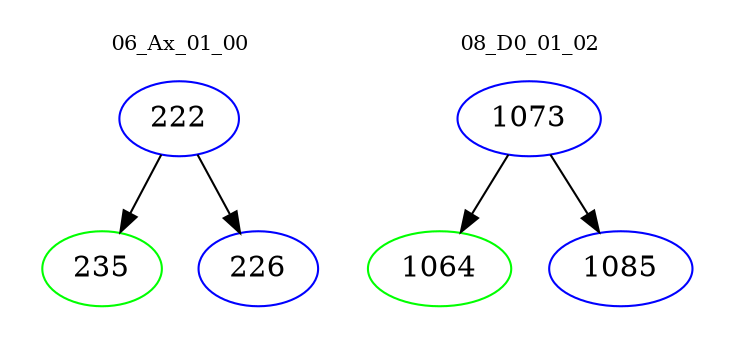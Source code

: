digraph{
subgraph cluster_0 {
color = white
label = "06_Ax_01_00";
fontsize=10;
T0_222 [label="222", color="blue"]
T0_222 -> T0_235 [color="black"]
T0_235 [label="235", color="green"]
T0_222 -> T0_226 [color="black"]
T0_226 [label="226", color="blue"]
}
subgraph cluster_1 {
color = white
label = "08_D0_01_02";
fontsize=10;
T1_1073 [label="1073", color="blue"]
T1_1073 -> T1_1064 [color="black"]
T1_1064 [label="1064", color="green"]
T1_1073 -> T1_1085 [color="black"]
T1_1085 [label="1085", color="blue"]
}
}
